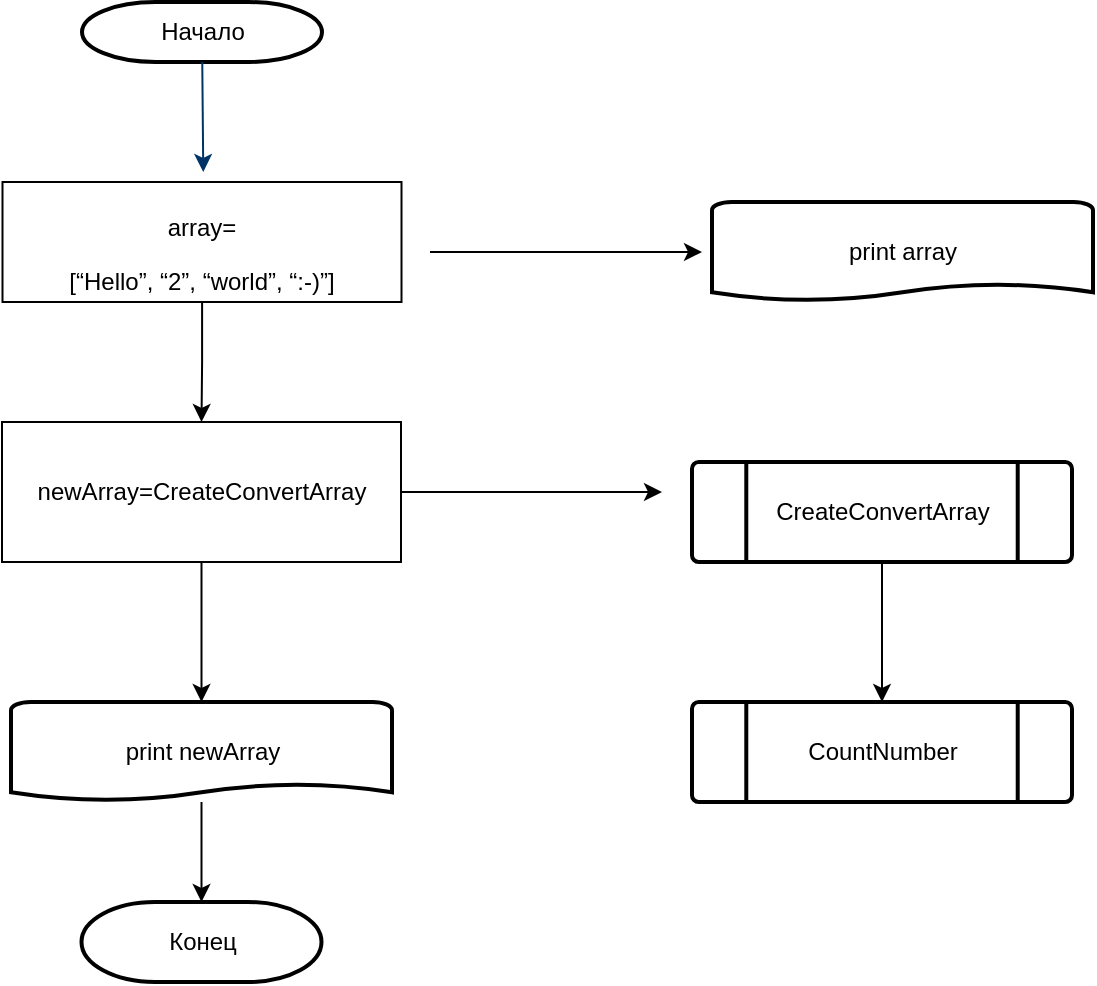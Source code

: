 <mxfile version="24.0.6" type="github">
  <diagram id="6a731a19-8d31-9384-78a2-239565b7b9f0" name="Page-1">
    <mxGraphModel dx="970" dy="1005" grid="1" gridSize="10" guides="1" tooltips="1" connect="1" arrows="1" fold="1" page="1" pageScale="1" pageWidth="1169" pageHeight="827" background="none" math="0" shadow="0">
      <root>
        <mxCell id="0" />
        <mxCell id="1" parent="0" />
        <mxCell id="2" value="Начало" style="shape=mxgraph.flowchart.terminator;strokeWidth=2;gradientColor=none;gradientDirection=north;fontStyle=0;html=1;" parent="1" vertex="1">
          <mxGeometry x="260" y="30" width="120" height="30" as="geometry" />
        </mxCell>
        <mxCell id="jOcGUlfGyRazxr_j0wTr-68" style="edgeStyle=orthogonalEdgeStyle;rounded=0;orthogonalLoop=1;jettySize=auto;html=1;" edge="1" parent="1">
          <mxGeometry relative="1" as="geometry">
            <mxPoint x="570" y="155" as="targetPoint" />
            <mxPoint x="434" y="155.048" as="sourcePoint" />
          </mxGeometry>
        </mxCell>
        <mxCell id="7" style="fontStyle=1;strokeColor=#003366;strokeWidth=1;html=1;" parent="1" source="2" edge="1">
          <mxGeometry relative="1" as="geometry">
            <mxPoint x="320.636" y="115" as="targetPoint" />
          </mxGeometry>
        </mxCell>
        <mxCell id="18" value="CreateConvertArray" style="shape=mxgraph.flowchart.predefined_process;strokeWidth=2;gradientColor=none;gradientDirection=north;fontStyle=0;html=1;" parent="1" vertex="1">
          <mxGeometry x="565" y="260" width="190" height="50" as="geometry" />
        </mxCell>
        <mxCell id="40" value="Конец" style="shape=mxgraph.flowchart.terminator;strokeWidth=2;gradientColor=none;gradientDirection=north;fontStyle=0;html=1;" parent="1" vertex="1">
          <mxGeometry x="259.75" y="480" width="120" height="40" as="geometry" />
        </mxCell>
        <mxCell id="jOcGUlfGyRazxr_j0wTr-55" value="print array" style="shape=mxgraph.flowchart.document;strokeWidth=2;gradientColor=none;gradientDirection=north;fontStyle=0;html=1;" vertex="1" parent="1">
          <mxGeometry x="575" y="130" width="190.5" height="50" as="geometry" />
        </mxCell>
        <mxCell id="jOcGUlfGyRazxr_j0wTr-74" style="edgeStyle=orthogonalEdgeStyle;rounded=0;orthogonalLoop=1;jettySize=auto;html=1;entryX=0.5;entryY=0;entryDx=0;entryDy=0;" edge="1" parent="1" source="jOcGUlfGyRazxr_j0wTr-60" target="jOcGUlfGyRazxr_j0wTr-69">
          <mxGeometry relative="1" as="geometry" />
        </mxCell>
        <mxCell id="jOcGUlfGyRazxr_j0wTr-60" value="&lt;p&gt;&lt;span style=&quot;white-space: nowrap;&quot;&gt;array=&lt;br&gt;&lt;/span&gt;&lt;/p&gt;&lt;div style=&quot;white-space: nowrap;&quot;&gt;[“Hello”, “2”, “world”, “:-)”]&lt;/div&gt;" style="whiteSpace=wrap;html=1;" vertex="1" parent="1">
          <mxGeometry x="220.25" y="120" width="199.5" height="60" as="geometry" />
        </mxCell>
        <mxCell id="jOcGUlfGyRazxr_j0wTr-75" style="edgeStyle=orthogonalEdgeStyle;rounded=0;orthogonalLoop=1;jettySize=auto;html=1;" edge="1" parent="1" source="jOcGUlfGyRazxr_j0wTr-69">
          <mxGeometry relative="1" as="geometry">
            <mxPoint x="550" y="275" as="targetPoint" />
          </mxGeometry>
        </mxCell>
        <mxCell id="jOcGUlfGyRazxr_j0wTr-85" style="edgeStyle=orthogonalEdgeStyle;rounded=0;orthogonalLoop=1;jettySize=auto;html=1;" edge="1" parent="1" source="jOcGUlfGyRazxr_j0wTr-69" target="jOcGUlfGyRazxr_j0wTr-83">
          <mxGeometry relative="1" as="geometry" />
        </mxCell>
        <mxCell id="jOcGUlfGyRazxr_j0wTr-69" value="&lt;p&gt;&lt;span style=&quot;white-space: nowrap;&quot;&gt;newArray=CreateConvertArray&lt;/span&gt;&lt;/p&gt;" style="whiteSpace=wrap;html=1;" vertex="1" parent="1">
          <mxGeometry x="220" y="240" width="199.5" height="70" as="geometry" />
        </mxCell>
        <mxCell id="jOcGUlfGyRazxr_j0wTr-76" value="CountNumber" style="shape=mxgraph.flowchart.predefined_process;strokeWidth=2;gradientColor=none;gradientDirection=north;fontStyle=0;html=1;" vertex="1" parent="1">
          <mxGeometry x="565" y="380" width="190" height="50" as="geometry" />
        </mxCell>
        <mxCell id="jOcGUlfGyRazxr_j0wTr-77" style="edgeStyle=orthogonalEdgeStyle;rounded=0;orthogonalLoop=1;jettySize=auto;html=1;entryX=0.5;entryY=0;entryDx=0;entryDy=0;entryPerimeter=0;" edge="1" parent="1" source="18" target="jOcGUlfGyRazxr_j0wTr-76">
          <mxGeometry relative="1" as="geometry" />
        </mxCell>
        <mxCell id="jOcGUlfGyRazxr_j0wTr-83" value="print newArray" style="shape=mxgraph.flowchart.document;strokeWidth=2;gradientColor=none;gradientDirection=north;fontStyle=0;html=1;" vertex="1" parent="1">
          <mxGeometry x="224.5" y="380" width="190.5" height="50" as="geometry" />
        </mxCell>
        <mxCell id="jOcGUlfGyRazxr_j0wTr-87" style="edgeStyle=orthogonalEdgeStyle;rounded=0;orthogonalLoop=1;jettySize=auto;html=1;entryX=0.5;entryY=0;entryDx=0;entryDy=0;entryPerimeter=0;" edge="1" parent="1" source="jOcGUlfGyRazxr_j0wTr-83" target="40">
          <mxGeometry relative="1" as="geometry" />
        </mxCell>
      </root>
    </mxGraphModel>
  </diagram>
</mxfile>
